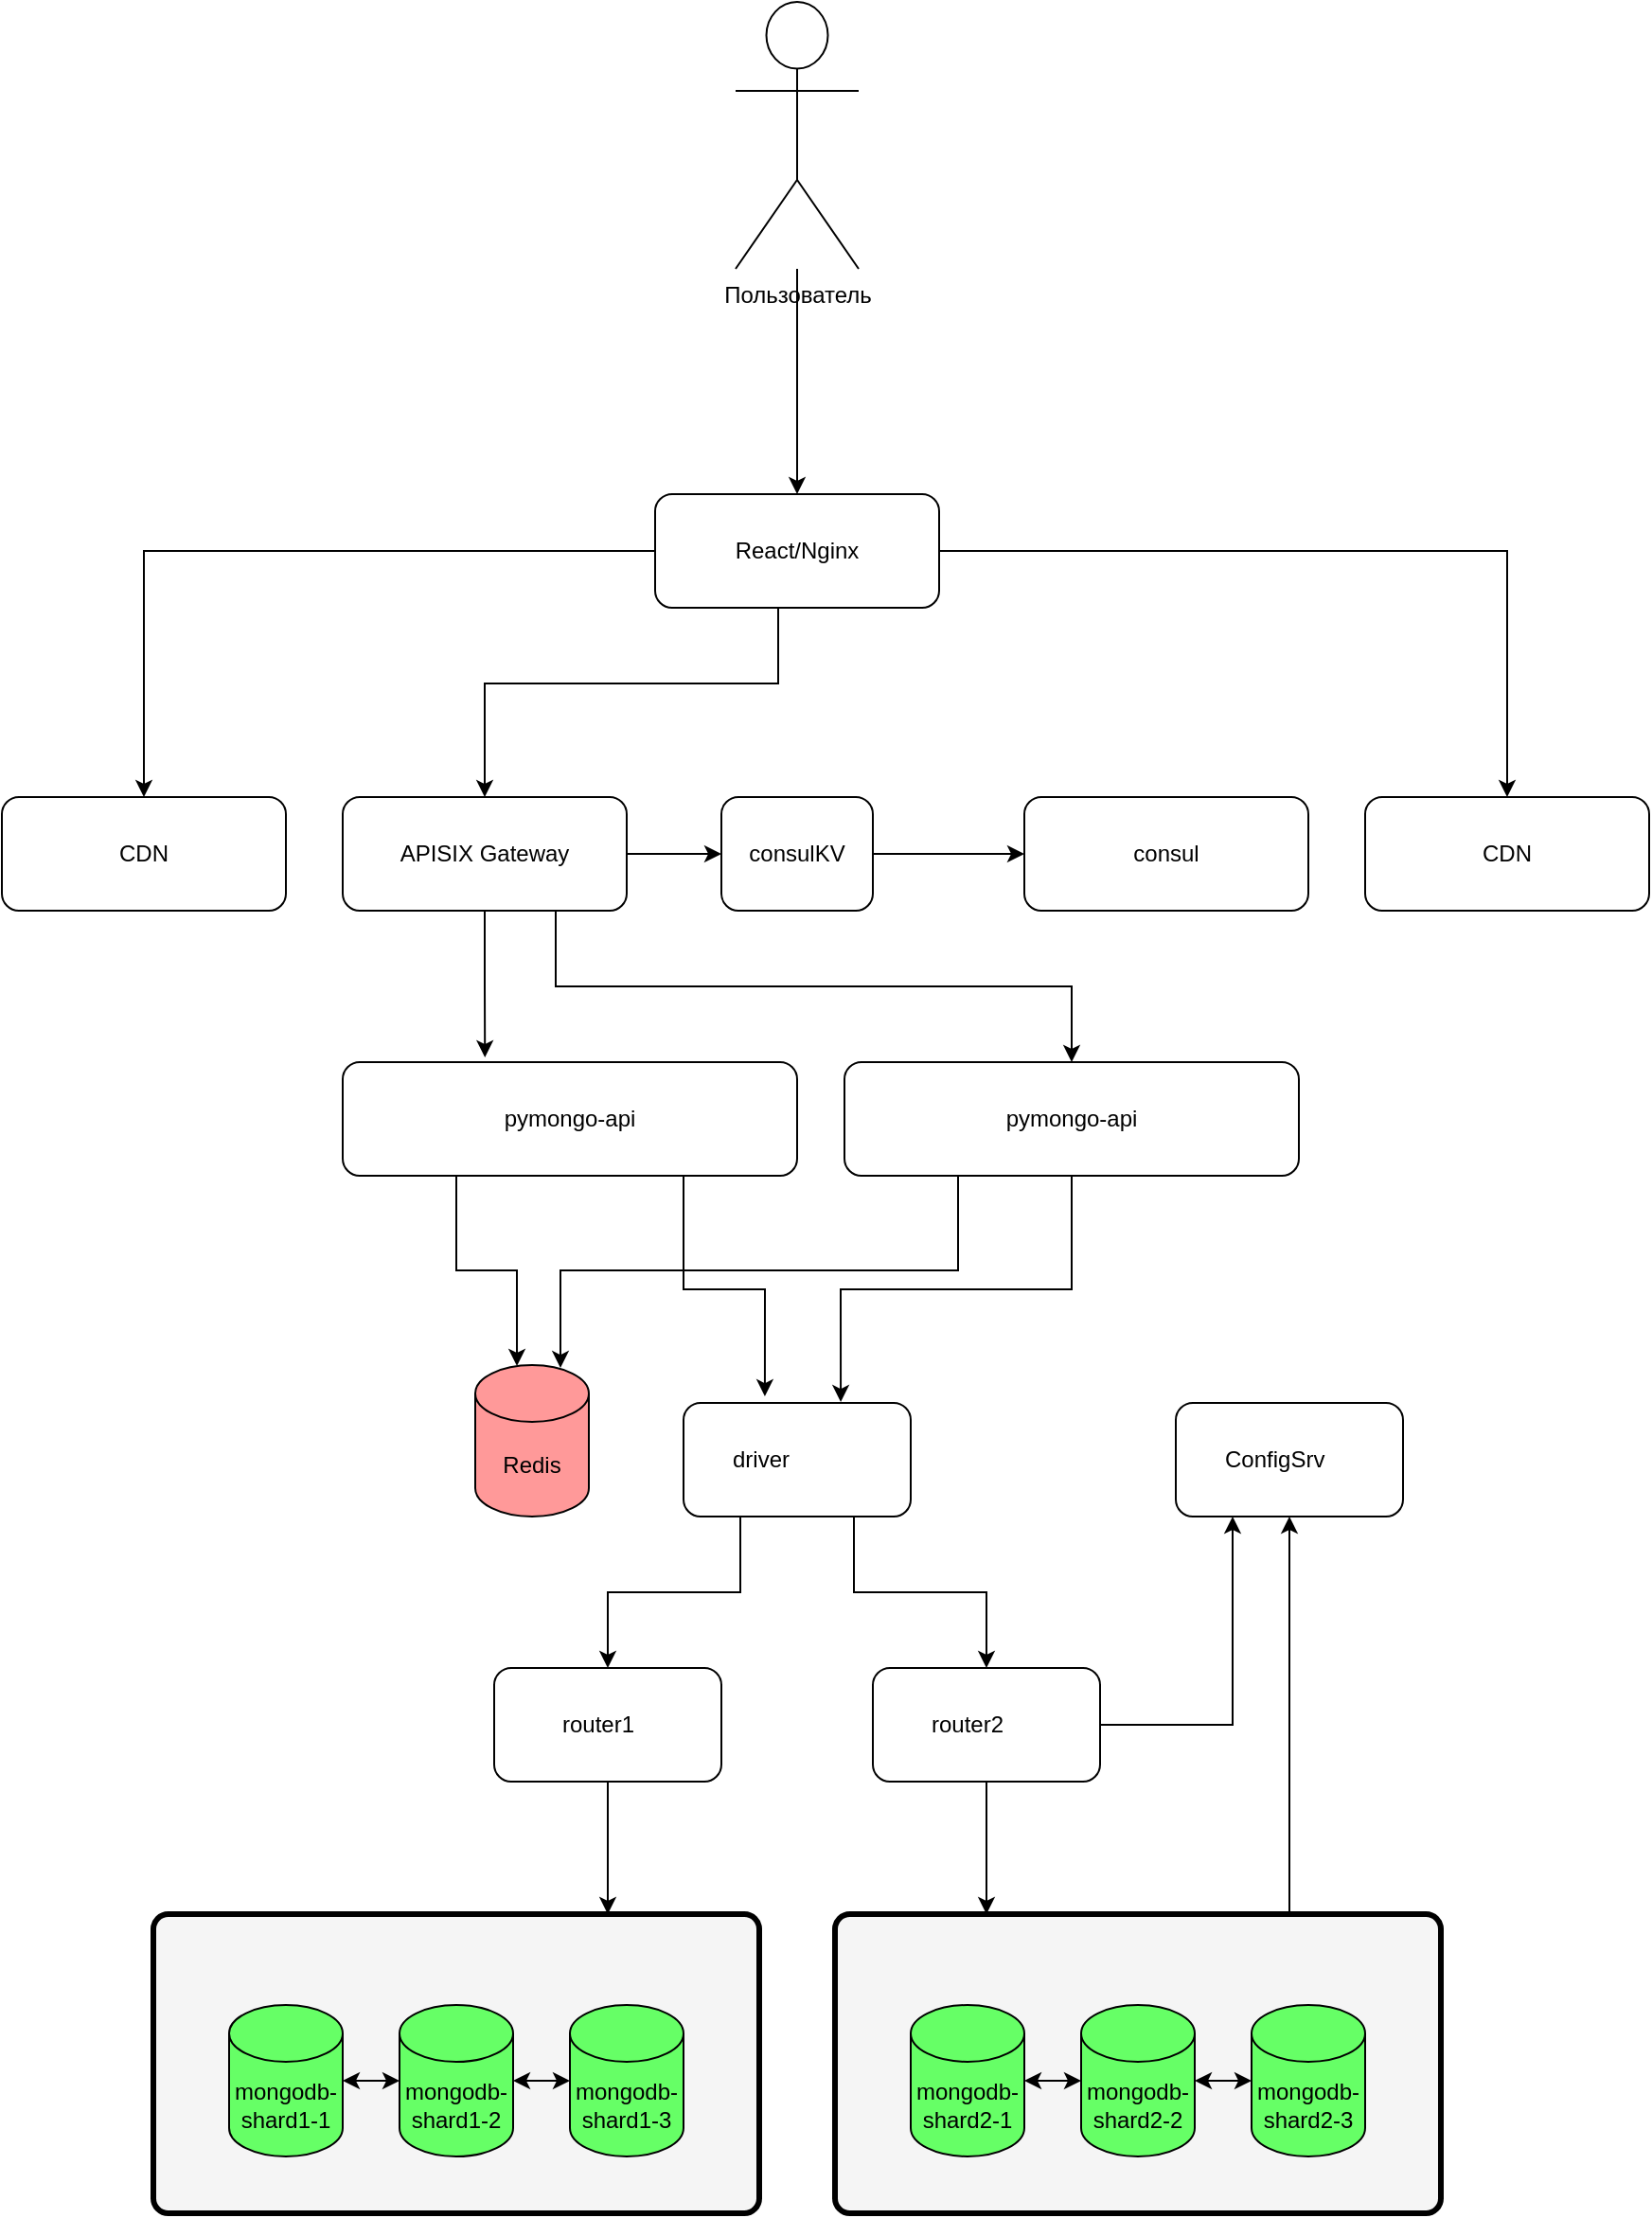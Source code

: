 <mxfile version="22.1.22" type="embed">
  <diagram id="opFeM1WYlFXFodXqrlVK" name="Page-1">
    <mxGraphModel dx="1647" dy="1526" grid="1" gridSize="10" guides="1" tooltips="1" connect="1" arrows="1" fold="1" page="1" pageScale="1" pageWidth="850" pageHeight="1100" math="0" shadow="0">
      <root>
        <mxCell id="0" />
        <mxCell id="1" parent="0" />
        <mxCell id="2" value="pymongo-api" style="rounded=1;whiteSpace=wrap;html=1;" parent="1" vertex="1">
          <mxGeometry x="120" y="-80" width="240" height="60" as="geometry" />
        </mxCell>
        <mxCell id="4" value="" style="rounded=1;whiteSpace=wrap;html=1;arcSize=5;fillColor=#f5f5f5;strokeColor=#000000;strokeWidth=3;" parent="1" vertex="1">
          <mxGeometry x="20" y="370" width="320" height="158" as="geometry" />
        </mxCell>
        <mxCell id="5" value="mongodb-shard1-2" style="shape=cylinder3;whiteSpace=wrap;html=1;boundedLbl=1;backgroundOutline=1;size=15;fillColor=#66FF66;" parent="1" vertex="1">
          <mxGeometry x="150" y="418" width="60" height="80" as="geometry" />
        </mxCell>
        <mxCell id="6" value="mongodb-shard1-3" style="shape=cylinder3;whiteSpace=wrap;html=1;boundedLbl=1;backgroundOutline=1;size=15;fillColor=#66FF66;" parent="1" vertex="1">
          <mxGeometry x="240" y="418" width="60" height="80" as="geometry" />
        </mxCell>
        <mxCell id="7" value="mongodb-shard1-1" style="shape=cylinder3;whiteSpace=wrap;html=1;boundedLbl=1;backgroundOutline=1;size=15;fillColor=#66FF66;" parent="1" vertex="1">
          <mxGeometry x="60" y="418" width="60" height="80" as="geometry" />
        </mxCell>
        <mxCell id="8" value="" style="endArrow=classic;startArrow=classic;html=1;rounded=0;exitX=1;exitY=0.5;exitDx=0;exitDy=0;exitPerimeter=0;entryX=0;entryY=0.5;entryDx=0;entryDy=0;entryPerimeter=0;" parent="1" source="7" target="5" edge="1">
          <mxGeometry width="50" height="50" relative="1" as="geometry">
            <mxPoint x="110" y="578" as="sourcePoint" />
            <mxPoint x="160" y="528" as="targetPoint" />
          </mxGeometry>
        </mxCell>
        <mxCell id="9" value="" style="endArrow=classic;startArrow=classic;html=1;rounded=0;exitX=1;exitY=0.5;exitDx=0;exitDy=0;exitPerimeter=0;entryX=0;entryY=0.5;entryDx=0;entryDy=0;entryPerimeter=0;" parent="1" source="5" target="6" edge="1">
          <mxGeometry width="50" height="50" relative="1" as="geometry">
            <mxPoint x="250" y="408" as="sourcePoint" />
            <mxPoint x="300" y="358" as="targetPoint" />
          </mxGeometry>
        </mxCell>
        <mxCell id="33" style="edgeStyle=orthogonalEdgeStyle;rounded=0;orthogonalLoop=1;jettySize=auto;html=1;exitX=0.75;exitY=0;exitDx=0;exitDy=0;entryX=0.5;entryY=1;entryDx=0;entryDy=0;" parent="1" source="11" target="26" edge="1">
          <mxGeometry relative="1" as="geometry" />
        </mxCell>
        <mxCell id="11" value="" style="rounded=1;whiteSpace=wrap;html=1;arcSize=5;fillColor=#f5f5f5;strokeColor=#000000;strokeWidth=3;" parent="1" vertex="1">
          <mxGeometry x="380" y="370" width="320" height="158" as="geometry" />
        </mxCell>
        <mxCell id="12" value="mongodb-shard2-2" style="shape=cylinder3;whiteSpace=wrap;html=1;boundedLbl=1;backgroundOutline=1;size=15;fillColor=#66FF66;" parent="1" vertex="1">
          <mxGeometry x="510" y="418" width="60" height="80" as="geometry" />
        </mxCell>
        <mxCell id="13" value="mongodb-shard2-3" style="shape=cylinder3;whiteSpace=wrap;html=1;boundedLbl=1;backgroundOutline=1;size=15;fillColor=#66FF66;" parent="1" vertex="1">
          <mxGeometry x="600" y="418" width="60" height="80" as="geometry" />
        </mxCell>
        <mxCell id="14" value="mongodb-shard2-1" style="shape=cylinder3;whiteSpace=wrap;html=1;boundedLbl=1;backgroundOutline=1;size=15;fillColor=#66FF66;" parent="1" vertex="1">
          <mxGeometry x="420" y="418" width="60" height="80" as="geometry" />
        </mxCell>
        <mxCell id="15" value="" style="endArrow=classic;startArrow=classic;html=1;rounded=0;exitX=1;exitY=0.5;exitDx=0;exitDy=0;exitPerimeter=0;entryX=0;entryY=0.5;entryDx=0;entryDy=0;entryPerimeter=0;" parent="1" source="14" target="12" edge="1">
          <mxGeometry width="50" height="50" relative="1" as="geometry">
            <mxPoint x="470" y="578" as="sourcePoint" />
            <mxPoint x="520" y="528" as="targetPoint" />
          </mxGeometry>
        </mxCell>
        <mxCell id="16" value="" style="endArrow=classic;startArrow=classic;html=1;rounded=0;exitX=1;exitY=0.5;exitDx=0;exitDy=0;exitPerimeter=0;entryX=0;entryY=0.5;entryDx=0;entryDy=0;entryPerimeter=0;" parent="1" source="12" target="13" edge="1">
          <mxGeometry width="50" height="50" relative="1" as="geometry">
            <mxPoint x="610" y="408" as="sourcePoint" />
            <mxPoint x="660" y="358" as="targetPoint" />
          </mxGeometry>
        </mxCell>
        <mxCell id="20" value="Redis" style="shape=cylinder3;whiteSpace=wrap;html=1;boundedLbl=1;backgroundOutline=1;size=15;fillColor=#FF9999;" parent="1" vertex="1">
          <mxGeometry x="190" y="80" width="60" height="80" as="geometry" />
        </mxCell>
        <mxCell id="31" style="edgeStyle=orthogonalEdgeStyle;rounded=0;orthogonalLoop=1;jettySize=auto;html=1;exitX=0.25;exitY=1;exitDx=0;exitDy=0;entryX=0.5;entryY=0;entryDx=0;entryDy=0;" parent="1" source="23" target="24" edge="1">
          <mxGeometry relative="1" as="geometry" />
        </mxCell>
        <mxCell id="32" style="edgeStyle=orthogonalEdgeStyle;rounded=0;orthogonalLoop=1;jettySize=auto;html=1;exitX=0.75;exitY=1;exitDx=0;exitDy=0;entryX=0.5;entryY=0;entryDx=0;entryDy=0;" parent="1" source="23" target="25" edge="1">
          <mxGeometry relative="1" as="geometry" />
        </mxCell>
        <mxCell id="23" value="" style="rounded=1;whiteSpace=wrap;html=1;" parent="1" vertex="1">
          <mxGeometry x="300" y="100" width="120" height="60" as="geometry" />
        </mxCell>
        <mxCell id="27" style="edgeStyle=orthogonalEdgeStyle;rounded=0;orthogonalLoop=1;jettySize=auto;html=1;entryX=0.75;entryY=0;entryDx=0;entryDy=0;" parent="1" source="24" target="4" edge="1">
          <mxGeometry relative="1" as="geometry" />
        </mxCell>
        <mxCell id="24" value="" style="rounded=1;whiteSpace=wrap;html=1;" parent="1" vertex="1">
          <mxGeometry x="200" y="240" width="120" height="60" as="geometry" />
        </mxCell>
        <mxCell id="28" style="edgeStyle=orthogonalEdgeStyle;rounded=0;orthogonalLoop=1;jettySize=auto;html=1;entryX=0.25;entryY=0;entryDx=0;entryDy=0;" parent="1" source="25" target="11" edge="1">
          <mxGeometry relative="1" as="geometry" />
        </mxCell>
        <mxCell id="29" style="edgeStyle=orthogonalEdgeStyle;rounded=0;orthogonalLoop=1;jettySize=auto;html=1;entryX=0.25;entryY=1;entryDx=0;entryDy=0;" parent="1" source="25" target="26" edge="1">
          <mxGeometry relative="1" as="geometry" />
        </mxCell>
        <mxCell id="25" value="" style="rounded=1;whiteSpace=wrap;html=1;" parent="1" vertex="1">
          <mxGeometry x="400" y="240" width="120" height="60" as="geometry" />
        </mxCell>
        <mxCell id="26" value="" style="rounded=1;whiteSpace=wrap;html=1;" parent="1" vertex="1">
          <mxGeometry x="560" y="100" width="120" height="60" as="geometry" />
        </mxCell>
        <mxCell id="35" value="router1" style="text;strokeColor=none;fillColor=none;align=left;verticalAlign=middle;spacingLeft=4;spacingRight=4;overflow=hidden;points=[[0,0.5],[1,0.5]];portConstraint=eastwest;rotatable=0;whiteSpace=wrap;html=1;" parent="1" vertex="1">
          <mxGeometry x="230" y="255" width="80" height="30" as="geometry" />
        </mxCell>
        <mxCell id="36" value="router2" style="text;strokeColor=none;fillColor=none;align=left;verticalAlign=middle;spacingLeft=4;spacingRight=4;overflow=hidden;points=[[0,0.5],[1,0.5]];portConstraint=eastwest;rotatable=0;whiteSpace=wrap;html=1;" parent="1" vertex="1">
          <mxGeometry x="425" y="255" width="80" height="30" as="geometry" />
        </mxCell>
        <mxCell id="37" value="driver" style="text;strokeColor=none;fillColor=none;align=left;verticalAlign=middle;spacingLeft=4;spacingRight=4;overflow=hidden;points=[[0,0.5],[1,0.5]];portConstraint=eastwest;rotatable=0;whiteSpace=wrap;html=1;" parent="1" vertex="1">
          <mxGeometry x="320" y="115" width="80" height="30" as="geometry" />
        </mxCell>
        <mxCell id="38" value="ConfigSrv" style="text;strokeColor=none;fillColor=none;align=left;verticalAlign=middle;spacingLeft=4;spacingRight=4;overflow=hidden;points=[[0,0.5],[1,0.5]];portConstraint=eastwest;rotatable=0;whiteSpace=wrap;html=1;" parent="1" vertex="1">
          <mxGeometry x="580" y="115" width="80" height="30" as="geometry" />
        </mxCell>
        <mxCell id="39" value="pymongo-api" style="rounded=1;whiteSpace=wrap;html=1;" parent="1" vertex="1">
          <mxGeometry x="385" y="-80" width="240" height="60" as="geometry" />
        </mxCell>
        <mxCell id="41" style="edgeStyle=orthogonalEdgeStyle;rounded=0;orthogonalLoop=1;jettySize=auto;html=1;exitX=0.25;exitY=1;exitDx=0;exitDy=0;entryX=0.75;entryY=0.019;entryDx=0;entryDy=0;entryPerimeter=0;" parent="1" source="39" target="20" edge="1">
          <mxGeometry relative="1" as="geometry" />
        </mxCell>
        <mxCell id="42" style="edgeStyle=orthogonalEdgeStyle;rounded=0;orthogonalLoop=1;jettySize=auto;html=1;exitX=0.75;exitY=1;exitDx=0;exitDy=0;entryX=0.358;entryY=-0.058;entryDx=0;entryDy=0;entryPerimeter=0;" parent="1" source="2" target="23" edge="1">
          <mxGeometry relative="1" as="geometry" />
        </mxCell>
        <mxCell id="43" style="edgeStyle=orthogonalEdgeStyle;rounded=0;orthogonalLoop=1;jettySize=auto;html=1;exitX=0.5;exitY=1;exitDx=0;exitDy=0;entryX=0.692;entryY=-0.008;entryDx=0;entryDy=0;entryPerimeter=0;" parent="1" source="39" target="23" edge="1">
          <mxGeometry relative="1" as="geometry" />
        </mxCell>
        <mxCell id="49" style="edgeStyle=orthogonalEdgeStyle;rounded=0;orthogonalLoop=1;jettySize=auto;html=1;exitX=1;exitY=0.5;exitDx=0;exitDy=0;entryX=0;entryY=0.5;entryDx=0;entryDy=0;" parent="1" source="46" target="47" edge="1">
          <mxGeometry relative="1" as="geometry" />
        </mxCell>
        <mxCell id="52" style="edgeStyle=orthogonalEdgeStyle;rounded=0;orthogonalLoop=1;jettySize=auto;html=1;exitX=0.75;exitY=1;exitDx=0;exitDy=0;entryX=0.5;entryY=0;entryDx=0;entryDy=0;" parent="1" source="46" target="39" edge="1">
          <mxGeometry relative="1" as="geometry" />
        </mxCell>
        <mxCell id="46" value="APISIX Gateway" style="rounded=1;whiteSpace=wrap;html=1;" parent="1" vertex="1">
          <mxGeometry x="120" y="-220" width="150" height="60" as="geometry" />
        </mxCell>
        <mxCell id="50" style="edgeStyle=orthogonalEdgeStyle;rounded=0;orthogonalLoop=1;jettySize=auto;html=1;exitX=1;exitY=0.5;exitDx=0;exitDy=0;entryX=0;entryY=0.5;entryDx=0;entryDy=0;" parent="1" source="47" target="48" edge="1">
          <mxGeometry relative="1" as="geometry" />
        </mxCell>
        <mxCell id="47" value="consulKV" style="rounded=1;whiteSpace=wrap;html=1;" parent="1" vertex="1">
          <mxGeometry x="320" y="-220" width="80" height="60" as="geometry" />
        </mxCell>
        <mxCell id="48" value="consul" style="rounded=1;whiteSpace=wrap;html=1;" parent="1" vertex="1">
          <mxGeometry x="480" y="-220" width="150" height="60" as="geometry" />
        </mxCell>
        <mxCell id="51" style="edgeStyle=orthogonalEdgeStyle;rounded=0;orthogonalLoop=1;jettySize=auto;html=1;exitX=0.5;exitY=1;exitDx=0;exitDy=0;entryX=0.313;entryY=-0.042;entryDx=0;entryDy=0;entryPerimeter=0;" parent="1" source="46" target="2" edge="1">
          <mxGeometry relative="1" as="geometry" />
        </mxCell>
        <mxCell id="53" value="CDN" style="rounded=1;whiteSpace=wrap;html=1;" parent="1" vertex="1">
          <mxGeometry x="660" y="-220" width="150" height="60" as="geometry" />
        </mxCell>
        <mxCell id="54" value="CDN" style="rounded=1;whiteSpace=wrap;html=1;" parent="1" vertex="1">
          <mxGeometry x="-60" y="-220" width="150" height="60" as="geometry" />
        </mxCell>
        <mxCell id="56" style="edgeStyle=orthogonalEdgeStyle;rounded=0;orthogonalLoop=1;jettySize=auto;html=1;entryX=0.5;entryY=0;entryDx=0;entryDy=0;" parent="1" source="55" target="54" edge="1">
          <mxGeometry relative="1" as="geometry" />
        </mxCell>
        <mxCell id="57" style="edgeStyle=orthogonalEdgeStyle;rounded=0;orthogonalLoop=1;jettySize=auto;html=1;entryX=0.5;entryY=0;entryDx=0;entryDy=0;" parent="1" source="55" target="53" edge="1">
          <mxGeometry relative="1" as="geometry" />
        </mxCell>
        <mxCell id="58" style="edgeStyle=orthogonalEdgeStyle;rounded=0;orthogonalLoop=1;jettySize=auto;html=1;entryX=0.5;entryY=0;entryDx=0;entryDy=0;" parent="1" source="55" target="46" edge="1">
          <mxGeometry relative="1" as="geometry">
            <Array as="points">
              <mxPoint x="350" y="-280" />
              <mxPoint x="195" y="-280" />
            </Array>
          </mxGeometry>
        </mxCell>
        <mxCell id="55" value="React/Nginx" style="rounded=1;whiteSpace=wrap;html=1;" parent="1" vertex="1">
          <mxGeometry x="285" y="-380" width="150" height="60" as="geometry" />
        </mxCell>
        <mxCell id="59" style="edgeStyle=orthogonalEdgeStyle;rounded=0;orthogonalLoop=1;jettySize=auto;html=1;exitX=0.25;exitY=1;exitDx=0;exitDy=0;entryX=0.367;entryY=0.006;entryDx=0;entryDy=0;entryPerimeter=0;" parent="1" source="2" target="20" edge="1">
          <mxGeometry relative="1" as="geometry" />
        </mxCell>
        <mxCell id="62" style="edgeStyle=orthogonalEdgeStyle;rounded=0;orthogonalLoop=1;jettySize=auto;html=1;" edge="1" parent="1" source="61" target="55">
          <mxGeometry relative="1" as="geometry" />
        </mxCell>
        <mxCell id="61" value="Пользователь" style="shape=umlActor;verticalLabelPosition=bottom;verticalAlign=top;html=1;outlineConnect=0;rounded=1;" vertex="1" parent="1">
          <mxGeometry x="327.5" y="-640" width="65" height="141" as="geometry" />
        </mxCell>
      </root>
    </mxGraphModel>
  </diagram>
</mxfile>
